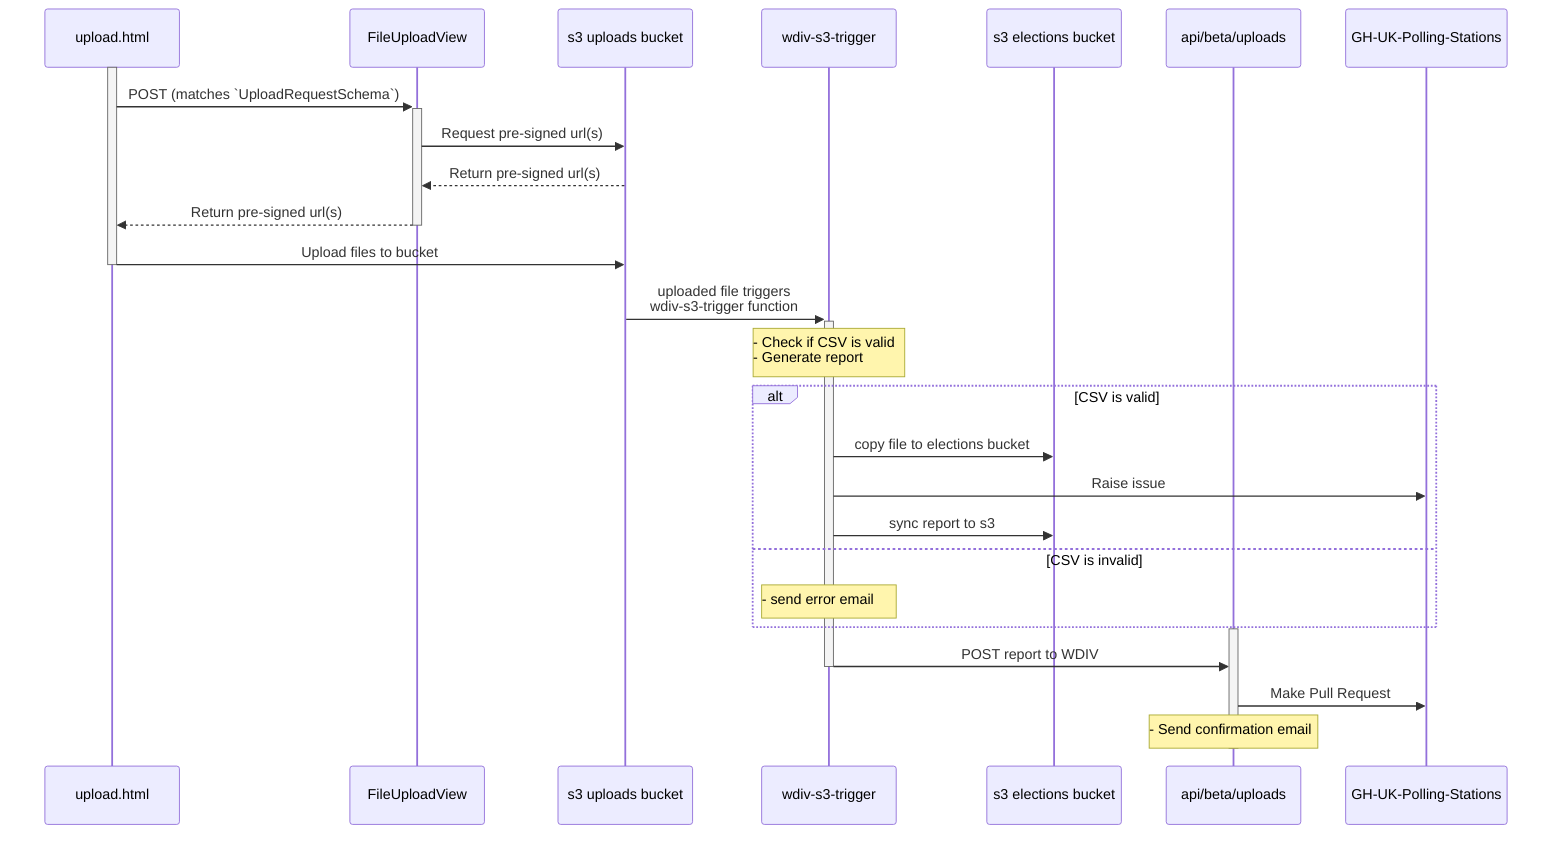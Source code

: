 %%{
  init: {
    'noteAlign': 'Left'
  }
}%%

sequenceDiagram
    participant UC as upload.html
    participant FUV as FileUploadView
    participant s3_uploads as s3 uploads bucket
    participant WST as wdiv-s3-trigger
    participant s3_elections as s3 elections bucket
    participant UA as api/beta/uploads

    %%    Role Labels
    %%    * `upload.html`: JS is running on the client - and code is in the template
    %%    * `FileUploadView`: The logic in the `post` method, running on an ec2 instance
    %%    * AWS s3 'uploads' bucket: eg `pollingstations-uploads-production`
    %%    * `wdiv-s3-trigger`: the lambda function of the same name
    %%    * AWS s3 'elections' bucket: eg `pollingstations-elections-production`
    %%    * `api/beta/uploads` the logic in the UploadSerializer.create method.

    activate UC
    UC ->>+ FUV: POST (matches `UploadRequestSchema`)

    FUV ->> s3_uploads: Request pre-signed url(s)
    s3_uploads -->> FUV: Return pre-signed url(s)
    FUV -->>- UC: Return pre-signed url(s)

    UC ->> s3_uploads: Upload files to bucket
    deactivate UC

    s3_uploads ->>+ WST: uploaded file triggers<br/>wdiv-s3-trigger function

    note over WST: - Check if CSV is valid<br/>- Generate report

    alt CSV is valid
        WST ->> s3_elections: copy file to elections bucket
        WST ->> GH-UK-Polling-Stations: Raise issue
        WST ->> s3_elections: sync report to s3
    else CSV is invalid
        note over WST: - send error email
    end

    activate UA
    WST ->> UA: POST report to WDIV
    deactivate WST

    UA ->> GH-UK-Polling-Stations: Make Pull Request

    note over UA: - Send confirmation email

    deactivate UA